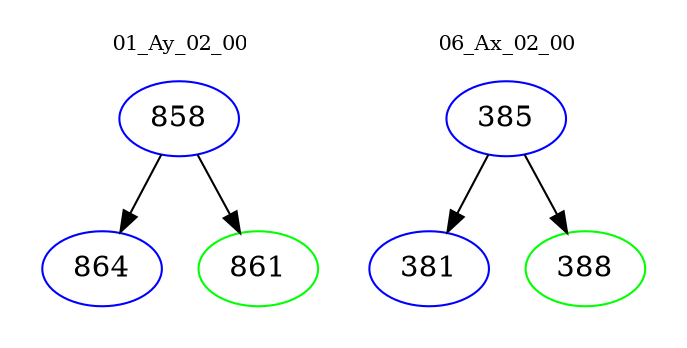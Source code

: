 digraph{
subgraph cluster_0 {
color = white
label = "01_Ay_02_00";
fontsize=10;
T0_858 [label="858", color="blue"]
T0_858 -> T0_864 [color="black"]
T0_864 [label="864", color="blue"]
T0_858 -> T0_861 [color="black"]
T0_861 [label="861", color="green"]
}
subgraph cluster_1 {
color = white
label = "06_Ax_02_00";
fontsize=10;
T1_385 [label="385", color="blue"]
T1_385 -> T1_381 [color="black"]
T1_381 [label="381", color="blue"]
T1_385 -> T1_388 [color="black"]
T1_388 [label="388", color="green"]
}
}
